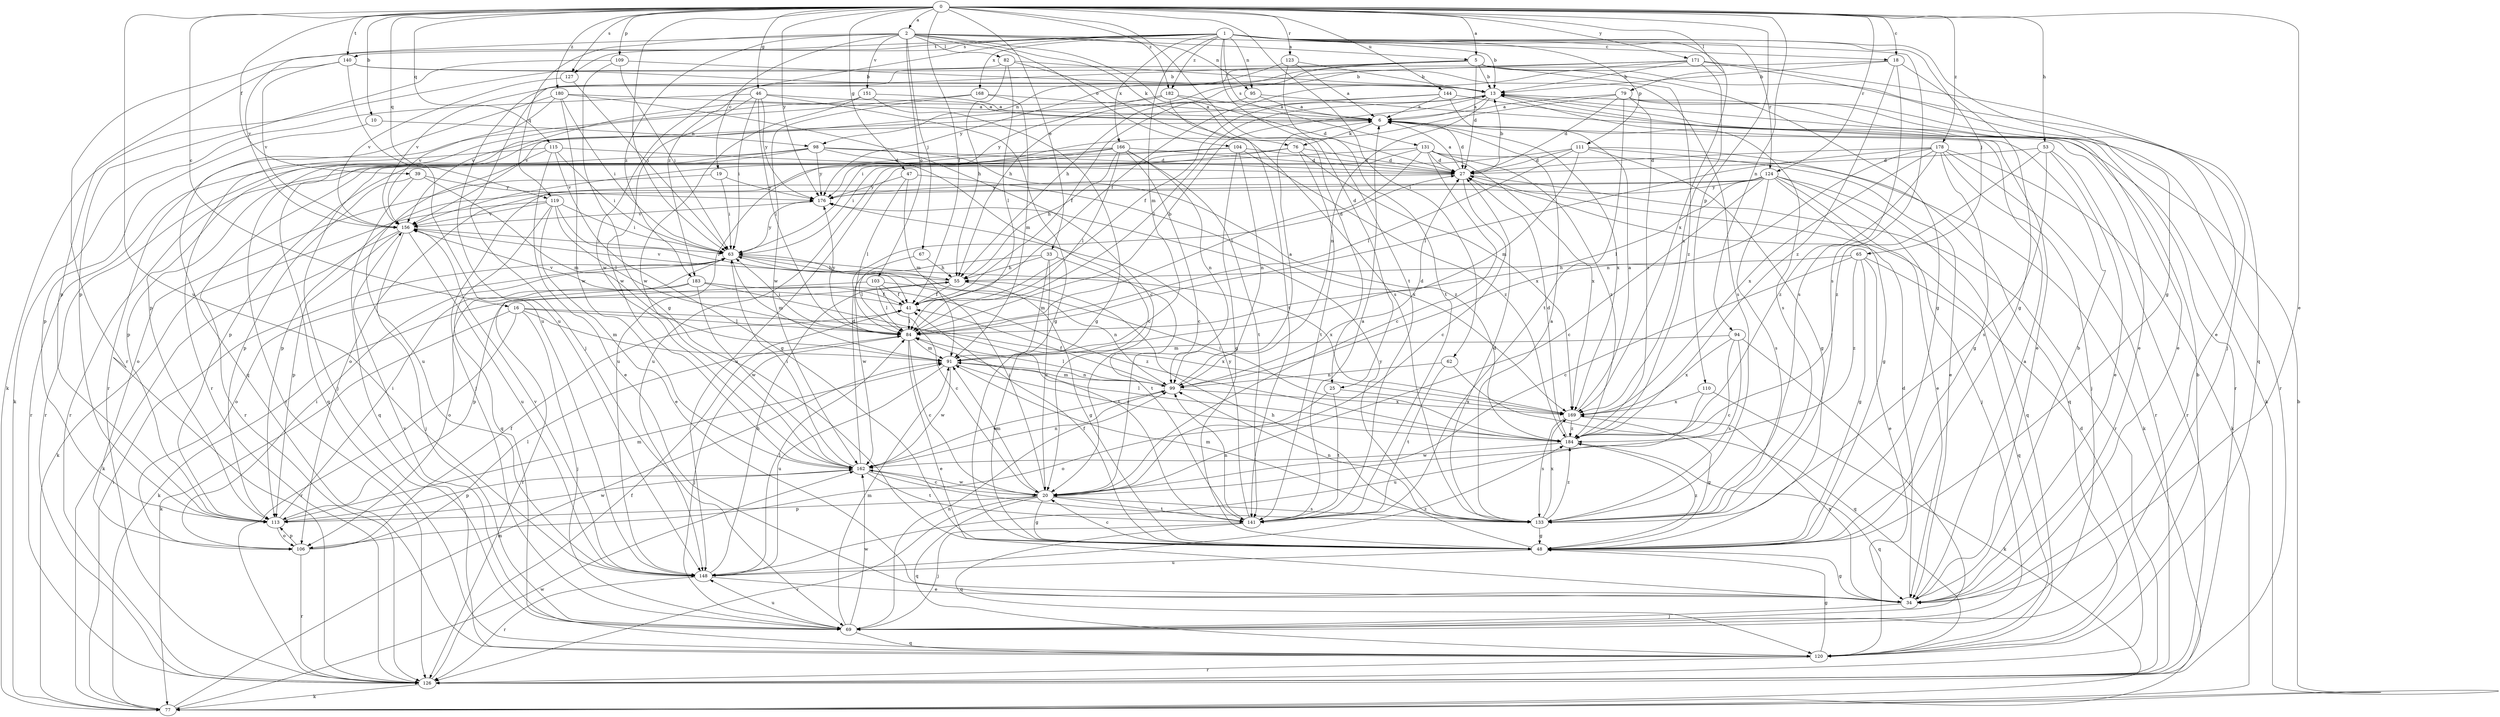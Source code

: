 strict digraph  {
0;
1;
2;
5;
6;
10;
13;
16;
18;
19;
20;
25;
27;
33;
34;
39;
41;
46;
47;
48;
53;
55;
62;
63;
65;
67;
69;
76;
77;
79;
82;
84;
91;
94;
95;
98;
99;
103;
104;
106;
109;
110;
111;
113;
115;
119;
120;
123;
124;
126;
127;
131;
133;
140;
141;
144;
148;
151;
156;
162;
166;
168;
169;
171;
176;
178;
180;
182;
183;
184;
0 -> 2  [label=a];
0 -> 5  [label=a];
0 -> 10  [label=b];
0 -> 16  [label=c];
0 -> 18  [label=c];
0 -> 25  [label=d];
0 -> 33  [label=e];
0 -> 34  [label=e];
0 -> 39  [label=f];
0 -> 41  [label=f];
0 -> 46  [label=g];
0 -> 47  [label=g];
0 -> 53  [label=h];
0 -> 62  [label=i];
0 -> 63  [label=i];
0 -> 79  [label=l];
0 -> 94  [label=n];
0 -> 109  [label=p];
0 -> 110  [label=p];
0 -> 115  [label=q];
0 -> 119  [label=q];
0 -> 123  [label=r];
0 -> 124  [label=r];
0 -> 127  [label=s];
0 -> 140  [label=t];
0 -> 144  [label=u];
0 -> 148  [label=u];
0 -> 171  [label=y];
0 -> 176  [label=y];
0 -> 178  [label=z];
0 -> 180  [label=z];
0 -> 182  [label=z];
1 -> 13  [label=b];
1 -> 48  [label=g];
1 -> 65  [label=j];
1 -> 91  [label=m];
1 -> 95  [label=n];
1 -> 111  [label=p];
1 -> 124  [label=r];
1 -> 126  [label=r];
1 -> 127  [label=s];
1 -> 131  [label=s];
1 -> 133  [label=s];
1 -> 140  [label=t];
1 -> 141  [label=t];
1 -> 166  [label=x];
1 -> 168  [label=x];
1 -> 169  [label=x];
1 -> 182  [label=z];
1 -> 183  [label=z];
2 -> 5  [label=a];
2 -> 18  [label=c];
2 -> 19  [label=c];
2 -> 25  [label=d];
2 -> 67  [label=j];
2 -> 76  [label=k];
2 -> 82  [label=l];
2 -> 95  [label=n];
2 -> 103  [label=o];
2 -> 104  [label=o];
2 -> 119  [label=q];
2 -> 151  [label=v];
2 -> 156  [label=v];
2 -> 183  [label=z];
5 -> 13  [label=b];
5 -> 27  [label=d];
5 -> 48  [label=g];
5 -> 55  [label=h];
5 -> 69  [label=j];
5 -> 98  [label=n];
5 -> 120  [label=q];
5 -> 162  [label=w];
5 -> 184  [label=z];
6 -> 27  [label=d];
6 -> 76  [label=k];
6 -> 126  [label=r];
6 -> 169  [label=x];
10 -> 98  [label=n];
10 -> 113  [label=p];
13 -> 6  [label=a];
13 -> 34  [label=e];
13 -> 84  [label=l];
13 -> 99  [label=n];
13 -> 113  [label=p];
13 -> 126  [label=r];
16 -> 69  [label=j];
16 -> 77  [label=k];
16 -> 84  [label=l];
16 -> 91  [label=m];
16 -> 126  [label=r];
16 -> 169  [label=x];
18 -> 13  [label=b];
18 -> 48  [label=g];
18 -> 133  [label=s];
18 -> 156  [label=v];
18 -> 184  [label=z];
19 -> 63  [label=i];
19 -> 106  [label=o];
19 -> 176  [label=y];
20 -> 48  [label=g];
20 -> 63  [label=i];
20 -> 91  [label=m];
20 -> 113  [label=p];
20 -> 120  [label=q];
20 -> 126  [label=r];
20 -> 133  [label=s];
20 -> 141  [label=t];
20 -> 162  [label=w];
25 -> 106  [label=o];
25 -> 141  [label=t];
25 -> 169  [label=x];
27 -> 6  [label=a];
27 -> 13  [label=b];
27 -> 20  [label=c];
27 -> 126  [label=r];
27 -> 176  [label=y];
33 -> 20  [label=c];
33 -> 55  [label=h];
33 -> 91  [label=m];
33 -> 141  [label=t];
33 -> 162  [label=w];
34 -> 6  [label=a];
34 -> 13  [label=b];
34 -> 27  [label=d];
34 -> 48  [label=g];
34 -> 69  [label=j];
34 -> 169  [label=x];
39 -> 91  [label=m];
39 -> 113  [label=p];
39 -> 120  [label=q];
39 -> 176  [label=y];
41 -> 84  [label=l];
41 -> 156  [label=v];
46 -> 6  [label=a];
46 -> 48  [label=g];
46 -> 63  [label=i];
46 -> 77  [label=k];
46 -> 84  [label=l];
46 -> 162  [label=w];
46 -> 176  [label=y];
47 -> 84  [label=l];
47 -> 91  [label=m];
47 -> 169  [label=x];
47 -> 176  [label=y];
48 -> 20  [label=c];
48 -> 41  [label=f];
48 -> 55  [label=h];
48 -> 148  [label=u];
48 -> 184  [label=z];
53 -> 27  [label=d];
53 -> 34  [label=e];
53 -> 126  [label=r];
53 -> 133  [label=s];
53 -> 184  [label=z];
55 -> 41  [label=f];
55 -> 48  [label=g];
55 -> 77  [label=k];
55 -> 156  [label=v];
62 -> 99  [label=n];
62 -> 120  [label=q];
62 -> 141  [label=t];
63 -> 55  [label=h];
63 -> 91  [label=m];
63 -> 106  [label=o];
63 -> 169  [label=x];
63 -> 176  [label=y];
65 -> 20  [label=c];
65 -> 34  [label=e];
65 -> 48  [label=g];
65 -> 55  [label=h];
65 -> 120  [label=q];
65 -> 184  [label=z];
67 -> 55  [label=h];
67 -> 84  [label=l];
69 -> 91  [label=m];
69 -> 99  [label=n];
69 -> 120  [label=q];
69 -> 148  [label=u];
69 -> 156  [label=v];
69 -> 162  [label=w];
76 -> 27  [label=d];
76 -> 63  [label=i];
76 -> 69  [label=j];
76 -> 141  [label=t];
76 -> 169  [label=x];
77 -> 13  [label=b];
77 -> 63  [label=i];
77 -> 91  [label=m];
77 -> 162  [label=w];
79 -> 6  [label=a];
79 -> 27  [label=d];
79 -> 34  [label=e];
79 -> 63  [label=i];
79 -> 126  [label=r];
79 -> 141  [label=t];
79 -> 184  [label=z];
82 -> 13  [label=b];
82 -> 55  [label=h];
82 -> 77  [label=k];
82 -> 84  [label=l];
82 -> 133  [label=s];
84 -> 13  [label=b];
84 -> 20  [label=c];
84 -> 34  [label=e];
84 -> 63  [label=i];
84 -> 69  [label=j];
84 -> 91  [label=m];
84 -> 176  [label=y];
91 -> 99  [label=n];
91 -> 148  [label=u];
91 -> 162  [label=w];
91 -> 184  [label=z];
94 -> 20  [label=c];
94 -> 69  [label=j];
94 -> 91  [label=m];
94 -> 133  [label=s];
94 -> 169  [label=x];
95 -> 6  [label=a];
95 -> 41  [label=f];
95 -> 77  [label=k];
98 -> 20  [label=c];
98 -> 27  [label=d];
98 -> 113  [label=p];
98 -> 120  [label=q];
98 -> 126  [label=r];
98 -> 176  [label=y];
98 -> 184  [label=z];
99 -> 6  [label=a];
99 -> 27  [label=d];
99 -> 41  [label=f];
99 -> 84  [label=l];
99 -> 91  [label=m];
99 -> 162  [label=w];
99 -> 169  [label=x];
103 -> 20  [label=c];
103 -> 41  [label=f];
103 -> 84  [label=l];
103 -> 99  [label=n];
103 -> 113  [label=p];
104 -> 27  [label=d];
104 -> 48  [label=g];
104 -> 69  [label=j];
104 -> 99  [label=n];
104 -> 126  [label=r];
104 -> 184  [label=z];
106 -> 41  [label=f];
106 -> 63  [label=i];
106 -> 84  [label=l];
106 -> 113  [label=p];
106 -> 126  [label=r];
109 -> 13  [label=b];
109 -> 48  [label=g];
109 -> 63  [label=i];
109 -> 113  [label=p];
110 -> 77  [label=k];
110 -> 148  [label=u];
110 -> 169  [label=x];
111 -> 27  [label=d];
111 -> 34  [label=e];
111 -> 48  [label=g];
111 -> 84  [label=l];
111 -> 91  [label=m];
111 -> 120  [label=q];
111 -> 148  [label=u];
113 -> 63  [label=i];
113 -> 91  [label=m];
113 -> 106  [label=o];
113 -> 162  [label=w];
115 -> 27  [label=d];
115 -> 34  [label=e];
115 -> 48  [label=g];
115 -> 63  [label=i];
115 -> 126  [label=r];
115 -> 148  [label=u];
119 -> 34  [label=e];
119 -> 41  [label=f];
119 -> 63  [label=i];
119 -> 77  [label=k];
119 -> 84  [label=l];
119 -> 120  [label=q];
119 -> 156  [label=v];
120 -> 13  [label=b];
120 -> 48  [label=g];
120 -> 126  [label=r];
123 -> 6  [label=a];
123 -> 13  [label=b];
123 -> 141  [label=t];
123 -> 176  [label=y];
124 -> 20  [label=c];
124 -> 34  [label=e];
124 -> 48  [label=g];
124 -> 69  [label=j];
124 -> 84  [label=l];
124 -> 106  [label=o];
124 -> 113  [label=p];
124 -> 120  [label=q];
124 -> 133  [label=s];
124 -> 176  [label=y];
126 -> 27  [label=d];
126 -> 41  [label=f];
126 -> 77  [label=k];
127 -> 63  [label=i];
127 -> 156  [label=v];
131 -> 20  [label=c];
131 -> 27  [label=d];
131 -> 77  [label=k];
131 -> 84  [label=l];
131 -> 113  [label=p];
131 -> 148  [label=u];
131 -> 169  [label=x];
131 -> 184  [label=z];
133 -> 6  [label=a];
133 -> 27  [label=d];
133 -> 48  [label=g];
133 -> 91  [label=m];
133 -> 99  [label=n];
133 -> 169  [label=x];
133 -> 176  [label=y];
133 -> 184  [label=z];
140 -> 13  [label=b];
140 -> 113  [label=p];
140 -> 133  [label=s];
140 -> 148  [label=u];
140 -> 156  [label=v];
141 -> 6  [label=a];
141 -> 69  [label=j];
141 -> 99  [label=n];
141 -> 120  [label=q];
141 -> 176  [label=y];
144 -> 6  [label=a];
144 -> 34  [label=e];
144 -> 41  [label=f];
144 -> 133  [label=s];
144 -> 156  [label=v];
148 -> 34  [label=e];
148 -> 55  [label=h];
148 -> 84  [label=l];
148 -> 126  [label=r];
148 -> 156  [label=v];
148 -> 184  [label=z];
151 -> 6  [label=a];
151 -> 48  [label=g];
151 -> 156  [label=v];
151 -> 162  [label=w];
156 -> 63  [label=i];
156 -> 69  [label=j];
156 -> 77  [label=k];
156 -> 113  [label=p];
156 -> 148  [label=u];
162 -> 20  [label=c];
162 -> 27  [label=d];
162 -> 63  [label=i];
162 -> 99  [label=n];
162 -> 113  [label=p];
162 -> 133  [label=s];
162 -> 141  [label=t];
166 -> 20  [label=c];
166 -> 27  [label=d];
166 -> 55  [label=h];
166 -> 84  [label=l];
166 -> 99  [label=n];
166 -> 126  [label=r];
166 -> 141  [label=t];
166 -> 148  [label=u];
166 -> 156  [label=v];
168 -> 6  [label=a];
168 -> 91  [label=m];
168 -> 126  [label=r];
168 -> 162  [label=w];
169 -> 6  [label=a];
169 -> 48  [label=g];
169 -> 133  [label=s];
169 -> 184  [label=z];
171 -> 13  [label=b];
171 -> 34  [label=e];
171 -> 41  [label=f];
171 -> 55  [label=h];
171 -> 69  [label=j];
171 -> 148  [label=u];
171 -> 169  [label=x];
176 -> 156  [label=v];
178 -> 27  [label=d];
178 -> 48  [label=g];
178 -> 69  [label=j];
178 -> 77  [label=k];
178 -> 84  [label=l];
178 -> 99  [label=n];
178 -> 126  [label=r];
178 -> 169  [label=x];
178 -> 184  [label=z];
180 -> 6  [label=a];
180 -> 20  [label=c];
180 -> 63  [label=i];
180 -> 120  [label=q];
180 -> 156  [label=v];
180 -> 162  [label=w];
182 -> 6  [label=a];
182 -> 27  [label=d];
182 -> 126  [label=r];
182 -> 141  [label=t];
182 -> 176  [label=y];
183 -> 41  [label=f];
183 -> 106  [label=o];
183 -> 126  [label=r];
183 -> 141  [label=t];
183 -> 162  [label=w];
183 -> 184  [label=z];
184 -> 27  [label=d];
184 -> 63  [label=i];
184 -> 84  [label=l];
184 -> 120  [label=q];
184 -> 162  [label=w];
}
